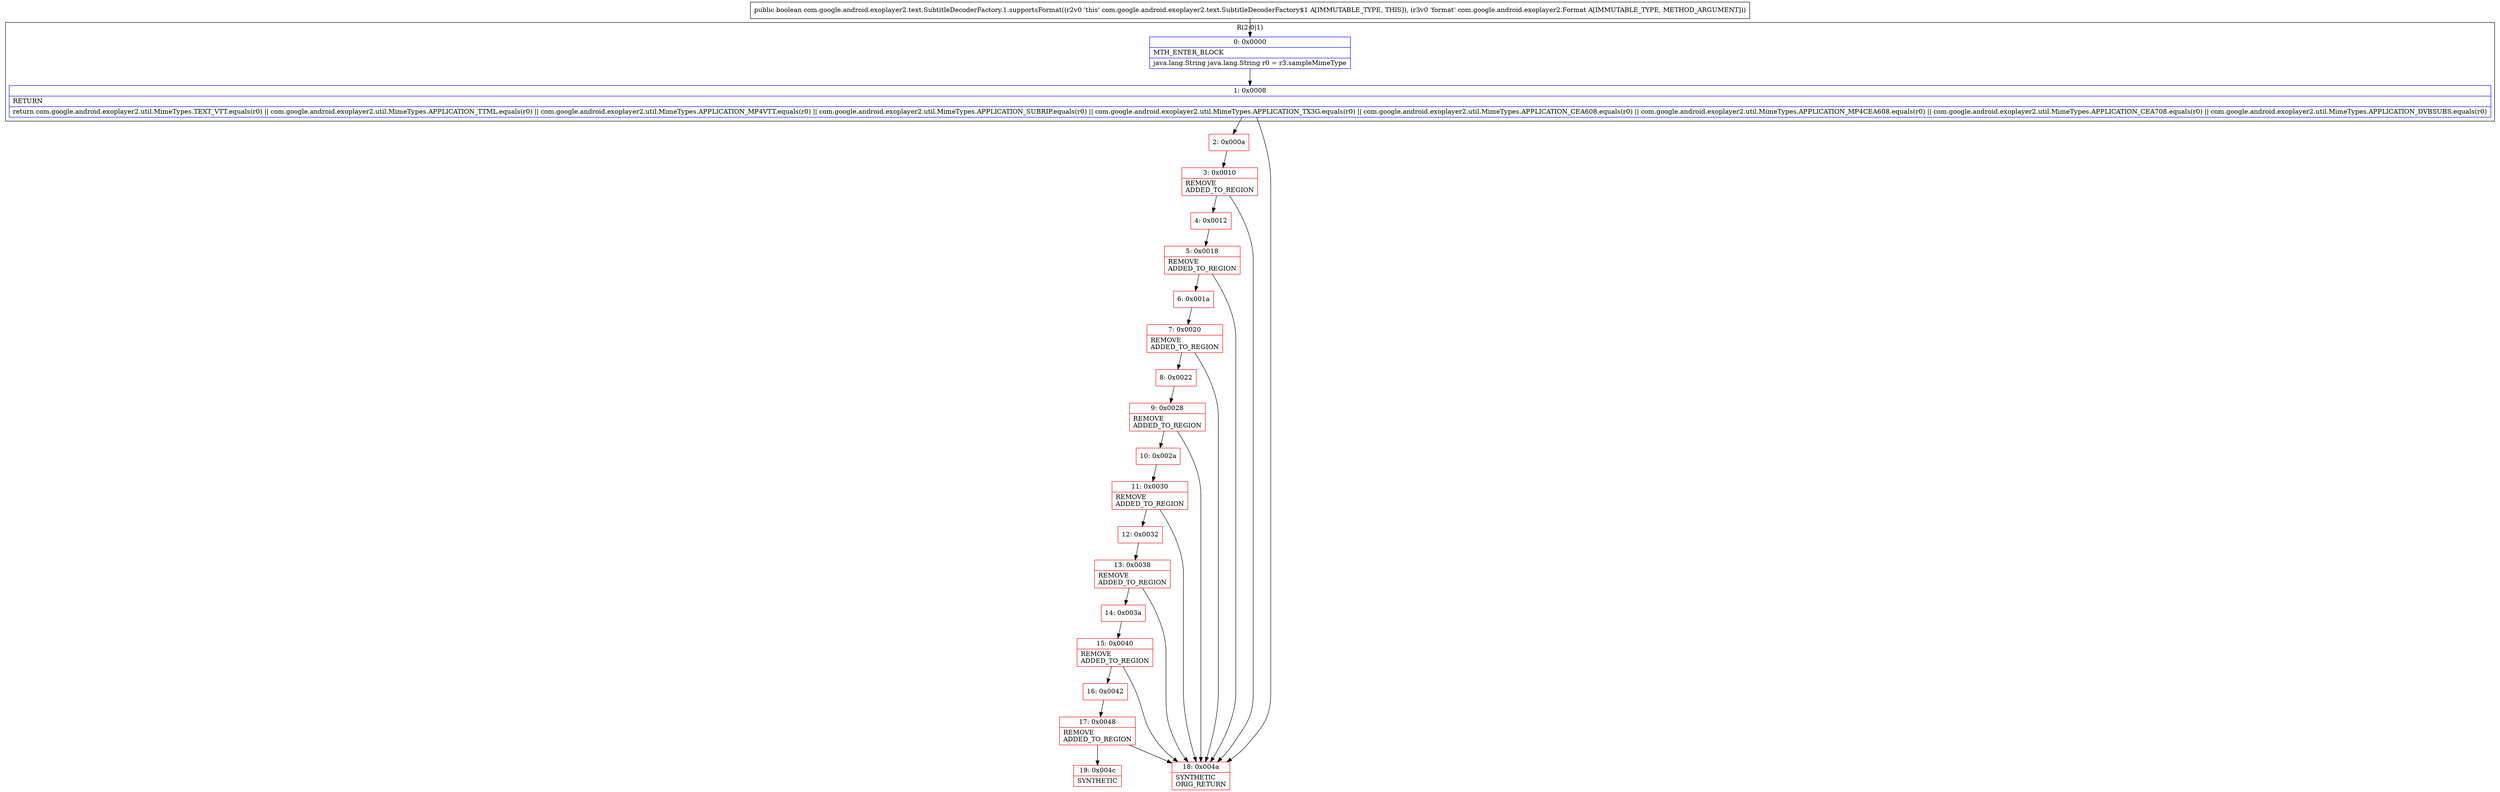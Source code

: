 digraph "CFG forcom.google.android.exoplayer2.text.SubtitleDecoderFactory.1.supportsFormat(Lcom\/google\/android\/exoplayer2\/Format;)Z" {
subgraph cluster_Region_1531715302 {
label = "R(2:0|1)";
node [shape=record,color=blue];
Node_0 [shape=record,label="{0\:\ 0x0000|MTH_ENTER_BLOCK\l|java.lang.String java.lang.String r0 = r3.sampleMimeType\l}"];
Node_1 [shape=record,label="{1\:\ 0x0008|RETURN\l|return com.google.android.exoplayer2.util.MimeTypes.TEXT_VTT.equals(r0) \|\| com.google.android.exoplayer2.util.MimeTypes.APPLICATION_TTML.equals(r0) \|\| com.google.android.exoplayer2.util.MimeTypes.APPLICATION_MP4VTT.equals(r0) \|\| com.google.android.exoplayer2.util.MimeTypes.APPLICATION_SUBRIP.equals(r0) \|\| com.google.android.exoplayer2.util.MimeTypes.APPLICATION_TX3G.equals(r0) \|\| com.google.android.exoplayer2.util.MimeTypes.APPLICATION_CEA608.equals(r0) \|\| com.google.android.exoplayer2.util.MimeTypes.APPLICATION_MP4CEA608.equals(r0) \|\| com.google.android.exoplayer2.util.MimeTypes.APPLICATION_CEA708.equals(r0) \|\| com.google.android.exoplayer2.util.MimeTypes.APPLICATION_DVBSUBS.equals(r0)\l}"];
}
Node_2 [shape=record,color=red,label="{2\:\ 0x000a}"];
Node_3 [shape=record,color=red,label="{3\:\ 0x0010|REMOVE\lADDED_TO_REGION\l}"];
Node_4 [shape=record,color=red,label="{4\:\ 0x0012}"];
Node_5 [shape=record,color=red,label="{5\:\ 0x0018|REMOVE\lADDED_TO_REGION\l}"];
Node_6 [shape=record,color=red,label="{6\:\ 0x001a}"];
Node_7 [shape=record,color=red,label="{7\:\ 0x0020|REMOVE\lADDED_TO_REGION\l}"];
Node_8 [shape=record,color=red,label="{8\:\ 0x0022}"];
Node_9 [shape=record,color=red,label="{9\:\ 0x0028|REMOVE\lADDED_TO_REGION\l}"];
Node_10 [shape=record,color=red,label="{10\:\ 0x002a}"];
Node_11 [shape=record,color=red,label="{11\:\ 0x0030|REMOVE\lADDED_TO_REGION\l}"];
Node_12 [shape=record,color=red,label="{12\:\ 0x0032}"];
Node_13 [shape=record,color=red,label="{13\:\ 0x0038|REMOVE\lADDED_TO_REGION\l}"];
Node_14 [shape=record,color=red,label="{14\:\ 0x003a}"];
Node_15 [shape=record,color=red,label="{15\:\ 0x0040|REMOVE\lADDED_TO_REGION\l}"];
Node_16 [shape=record,color=red,label="{16\:\ 0x0042}"];
Node_17 [shape=record,color=red,label="{17\:\ 0x0048|REMOVE\lADDED_TO_REGION\l}"];
Node_18 [shape=record,color=red,label="{18\:\ 0x004a|SYNTHETIC\lORIG_RETURN\l}"];
Node_19 [shape=record,color=red,label="{19\:\ 0x004c|SYNTHETIC\l}"];
MethodNode[shape=record,label="{public boolean com.google.android.exoplayer2.text.SubtitleDecoderFactory.1.supportsFormat((r2v0 'this' com.google.android.exoplayer2.text.SubtitleDecoderFactory$1 A[IMMUTABLE_TYPE, THIS]), (r3v0 'format' com.google.android.exoplayer2.Format A[IMMUTABLE_TYPE, METHOD_ARGUMENT])) }"];
MethodNode -> Node_0;
Node_0 -> Node_1;
Node_1 -> Node_2;
Node_1 -> Node_18;
Node_2 -> Node_3;
Node_3 -> Node_4;
Node_3 -> Node_18;
Node_4 -> Node_5;
Node_5 -> Node_6;
Node_5 -> Node_18;
Node_6 -> Node_7;
Node_7 -> Node_8;
Node_7 -> Node_18;
Node_8 -> Node_9;
Node_9 -> Node_10;
Node_9 -> Node_18;
Node_10 -> Node_11;
Node_11 -> Node_12;
Node_11 -> Node_18;
Node_12 -> Node_13;
Node_13 -> Node_14;
Node_13 -> Node_18;
Node_14 -> Node_15;
Node_15 -> Node_16;
Node_15 -> Node_18;
Node_16 -> Node_17;
Node_17 -> Node_18;
Node_17 -> Node_19;
}

